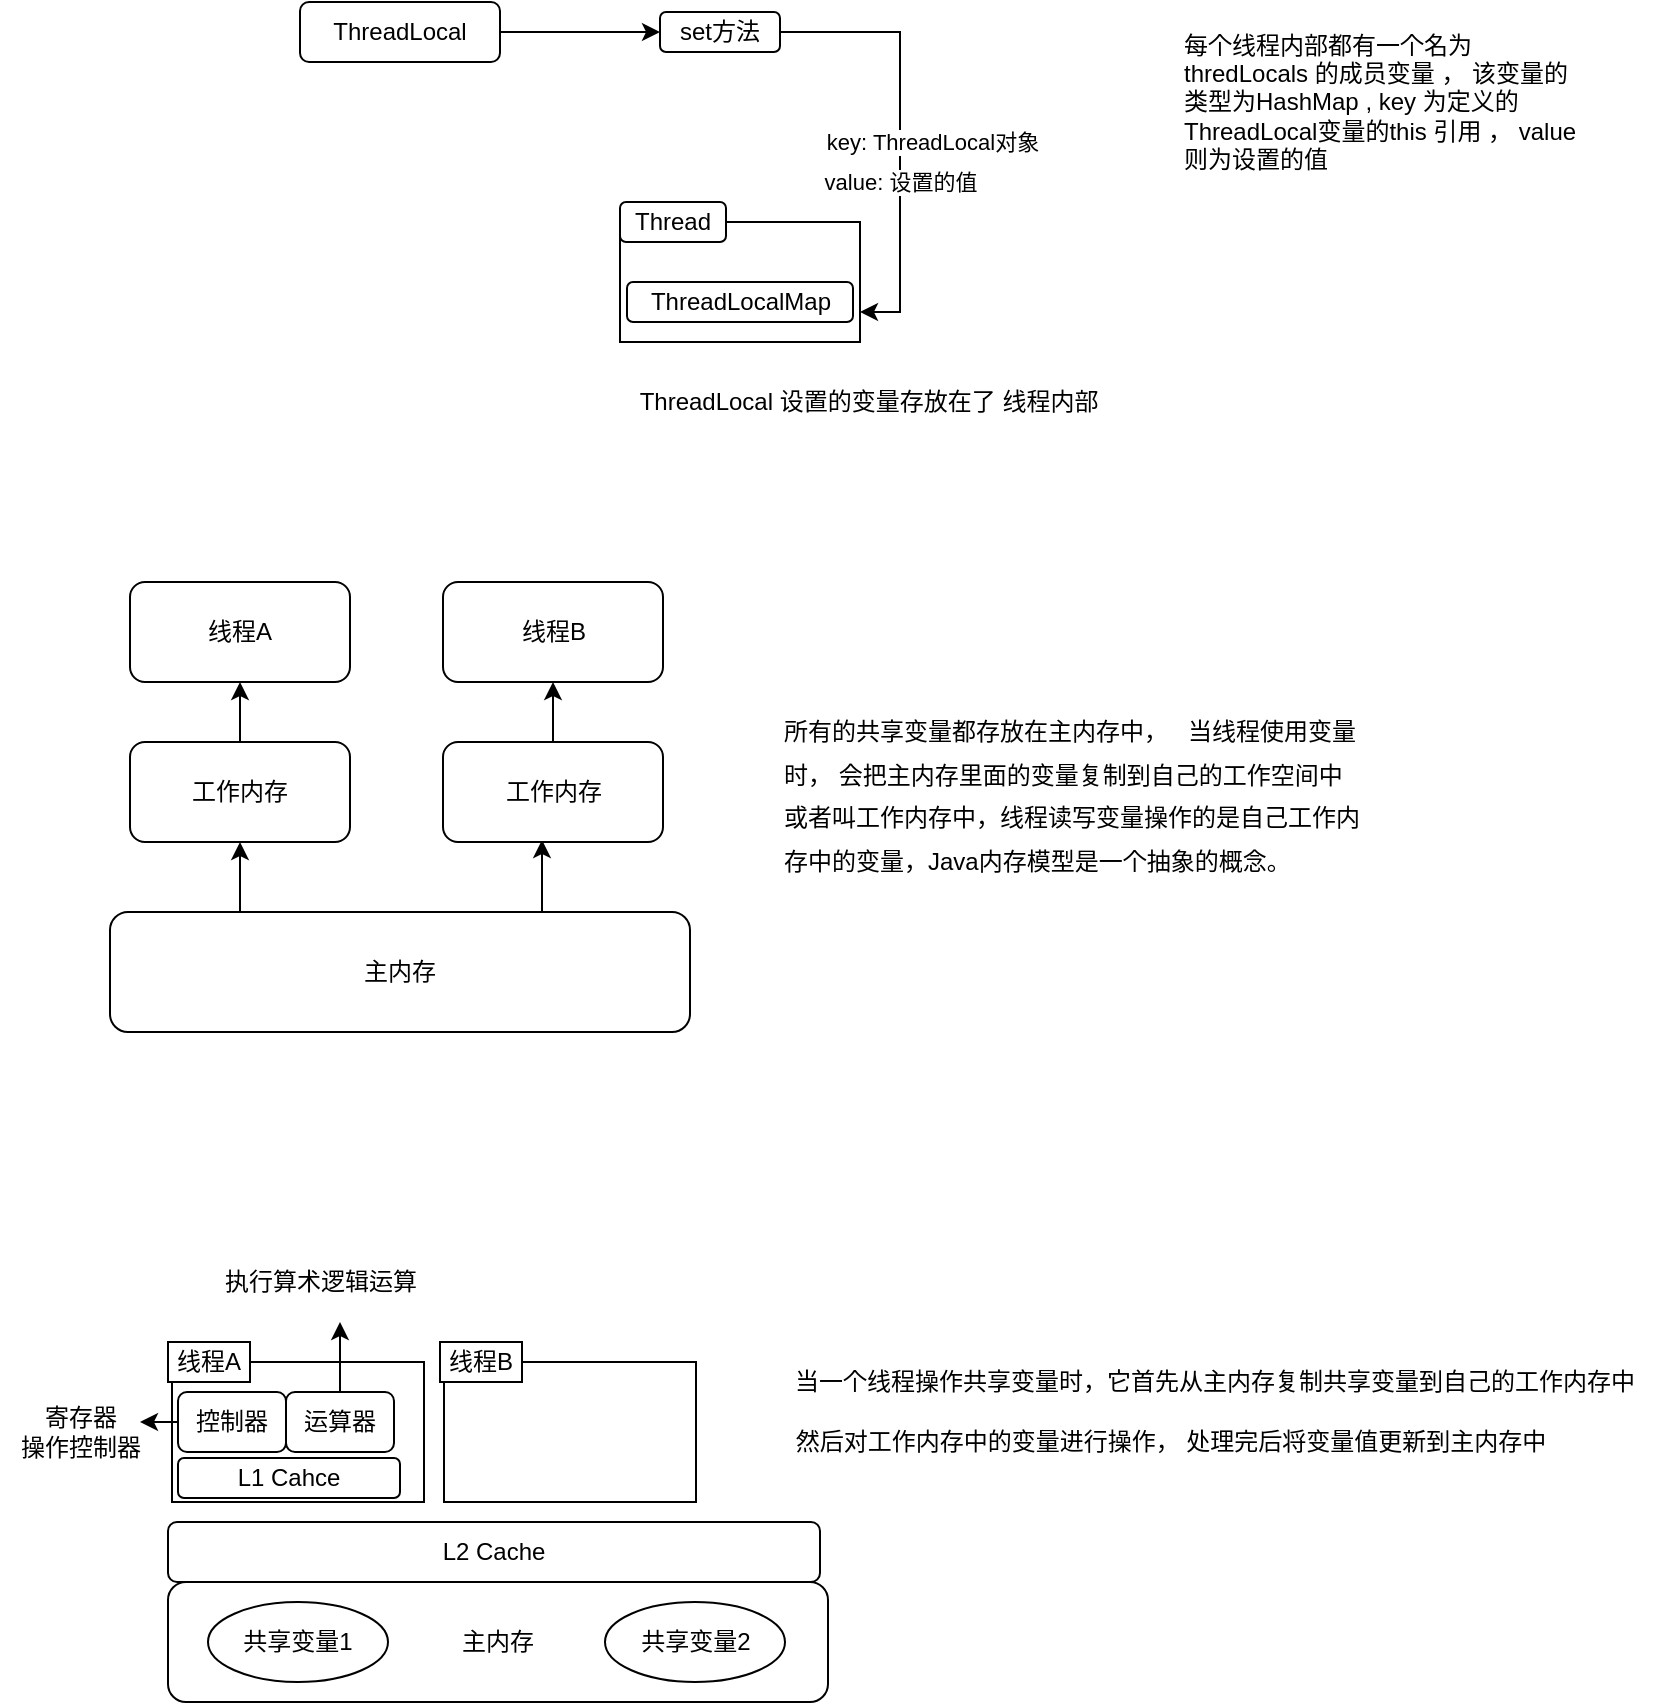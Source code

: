 <mxfile version="14.9.4" type="github"><diagram id="Rxotb_wk2aPIgc0Fl-tH" name="第 1 页"><mxGraphModel dx="806" dy="522" grid="1" gridSize="10" guides="1" tooltips="1" connect="1" arrows="1" fold="1" page="1" pageScale="1" pageWidth="827" pageHeight="1169" math="0" shadow="0"><root><mxCell id="0"/><mxCell id="1" parent="0"/><mxCell id="UCDx3bMuPGinTcXjJKAO-4" value="" style="rounded=0;whiteSpace=wrap;html=1;" vertex="1" parent="1"><mxGeometry x="310" y="270" width="120" height="60" as="geometry"/></mxCell><mxCell id="UCDx3bMuPGinTcXjJKAO-7" style="edgeStyle=orthogonalEdgeStyle;rounded=0;orthogonalLoop=1;jettySize=auto;html=1;exitX=1;exitY=0.5;exitDx=0;exitDy=0;" edge="1" parent="1" source="UCDx3bMuPGinTcXjJKAO-1"><mxGeometry relative="1" as="geometry"><mxPoint x="330" y="175" as="targetPoint"/></mxGeometry></mxCell><mxCell id="UCDx3bMuPGinTcXjJKAO-1" value="ThreadLocal" style="rounded=1;whiteSpace=wrap;html=1;" vertex="1" parent="1"><mxGeometry x="150" y="160" width="100" height="30" as="geometry"/></mxCell><mxCell id="UCDx3bMuPGinTcXjJKAO-3" value="Thread" style="rounded=1;whiteSpace=wrap;html=1;" vertex="1" parent="1"><mxGeometry x="310" y="260" width="53" height="20" as="geometry"/></mxCell><mxCell id="UCDx3bMuPGinTcXjJKAO-5" value="ThreadLocalMap" style="rounded=1;whiteSpace=wrap;html=1;" vertex="1" parent="1"><mxGeometry x="313.5" y="300" width="113" height="20" as="geometry"/></mxCell><mxCell id="UCDx3bMuPGinTcXjJKAO-9" style="edgeStyle=orthogonalEdgeStyle;rounded=0;orthogonalLoop=1;jettySize=auto;html=1;exitX=1;exitY=0.5;exitDx=0;exitDy=0;entryX=1;entryY=0.75;entryDx=0;entryDy=0;" edge="1" parent="1" source="UCDx3bMuPGinTcXjJKAO-8" target="UCDx3bMuPGinTcXjJKAO-4"><mxGeometry relative="1" as="geometry"/></mxCell><mxCell id="UCDx3bMuPGinTcXjJKAO-10" value="key: ThreadLocal对象" style="edgeLabel;html=1;align=center;verticalAlign=middle;resizable=0;points=[];" vertex="1" connectable="0" parent="UCDx3bMuPGinTcXjJKAO-9"><mxGeometry x="0.318" y="-2" relative="1" as="geometry"><mxPoint x="18" y="-30" as="offset"/></mxGeometry></mxCell><mxCell id="UCDx3bMuPGinTcXjJKAO-11" value="value: 设置的值" style="edgeLabel;html=1;align=center;verticalAlign=middle;resizable=0;points=[];" vertex="1" connectable="0" parent="UCDx3bMuPGinTcXjJKAO-9"><mxGeometry x="0.446" relative="1" as="geometry"><mxPoint y="-24" as="offset"/></mxGeometry></mxCell><mxCell id="UCDx3bMuPGinTcXjJKAO-8" value="set方法" style="rounded=1;whiteSpace=wrap;html=1;" vertex="1" parent="1"><mxGeometry x="330" y="165" width="60" height="20" as="geometry"/></mxCell><mxCell id="UCDx3bMuPGinTcXjJKAO-12" value="ThreadLocal 设置的变量存放在了 线程内部" style="text;html=1;align=center;verticalAlign=middle;resizable=0;points=[];autosize=1;strokeColor=none;" vertex="1" parent="1"><mxGeometry x="313.5" y="350" width="240" height="20" as="geometry"/></mxCell><mxCell id="UCDx3bMuPGinTcXjJKAO-13" value="每个线程内部都有一个名为thredLocals 的成员变量 ， 该变量的类型为HashMap , key 为定义的ThreadLocal变量的this 引用 ， value则为设置的值" style="text;html=1;strokeColor=none;fillColor=none;align=left;verticalAlign=middle;whiteSpace=wrap;rounded=0;" vertex="1" parent="1"><mxGeometry x="590" y="190" width="200" height="40" as="geometry"/></mxCell><mxCell id="UCDx3bMuPGinTcXjJKAO-20" style="edgeStyle=orthogonalEdgeStyle;rounded=0;orthogonalLoop=1;jettySize=auto;html=1;exitX=0.25;exitY=0;exitDx=0;exitDy=0;entryX=0.5;entryY=1;entryDx=0;entryDy=0;" edge="1" parent="1" source="UCDx3bMuPGinTcXjJKAO-15" target="UCDx3bMuPGinTcXjJKAO-16"><mxGeometry relative="1" as="geometry"/></mxCell><mxCell id="UCDx3bMuPGinTcXjJKAO-22" style="edgeStyle=orthogonalEdgeStyle;rounded=0;orthogonalLoop=1;jettySize=auto;html=1;exitX=0.75;exitY=0;exitDx=0;exitDy=0;entryX=0.45;entryY=0.98;entryDx=0;entryDy=0;entryPerimeter=0;" edge="1" parent="1" source="UCDx3bMuPGinTcXjJKAO-15" target="UCDx3bMuPGinTcXjJKAO-18"><mxGeometry relative="1" as="geometry"/></mxCell><mxCell id="UCDx3bMuPGinTcXjJKAO-15" value="主内存" style="rounded=1;whiteSpace=wrap;html=1;align=center;" vertex="1" parent="1"><mxGeometry x="55" y="615" width="290" height="60" as="geometry"/></mxCell><mxCell id="UCDx3bMuPGinTcXjJKAO-21" style="edgeStyle=orthogonalEdgeStyle;rounded=0;orthogonalLoop=1;jettySize=auto;html=1;exitX=0.5;exitY=0;exitDx=0;exitDy=0;entryX=0.5;entryY=1;entryDx=0;entryDy=0;" edge="1" parent="1" source="UCDx3bMuPGinTcXjJKAO-16" target="UCDx3bMuPGinTcXjJKAO-17"><mxGeometry relative="1" as="geometry"/></mxCell><mxCell id="UCDx3bMuPGinTcXjJKAO-16" value="工作内存" style="rounded=1;whiteSpace=wrap;html=1;align=center;" vertex="1" parent="1"><mxGeometry x="65" y="530" width="110" height="50" as="geometry"/></mxCell><mxCell id="UCDx3bMuPGinTcXjJKAO-17" value="线程A" style="rounded=1;whiteSpace=wrap;html=1;align=center;" vertex="1" parent="1"><mxGeometry x="65" y="450" width="110" height="50" as="geometry"/></mxCell><mxCell id="UCDx3bMuPGinTcXjJKAO-23" style="edgeStyle=orthogonalEdgeStyle;rounded=0;orthogonalLoop=1;jettySize=auto;html=1;exitX=0.5;exitY=0;exitDx=0;exitDy=0;entryX=0.5;entryY=1;entryDx=0;entryDy=0;" edge="1" parent="1" source="UCDx3bMuPGinTcXjJKAO-18" target="UCDx3bMuPGinTcXjJKAO-19"><mxGeometry relative="1" as="geometry"/></mxCell><mxCell id="UCDx3bMuPGinTcXjJKAO-18" value="工作内存" style="rounded=1;whiteSpace=wrap;html=1;align=center;" vertex="1" parent="1"><mxGeometry x="221.5" y="530" width="110" height="50" as="geometry"/></mxCell><mxCell id="UCDx3bMuPGinTcXjJKAO-19" value="线程B" style="rounded=1;whiteSpace=wrap;html=1;align=center;" vertex="1" parent="1"><mxGeometry x="221.5" y="450" width="110" height="50" as="geometry"/></mxCell><mxCell id="UCDx3bMuPGinTcXjJKAO-24" value="&lt;p style=&quot;line-height: 180%&quot;&gt;所有的共享变量都存放在主内存中，&amp;nbsp; &amp;nbsp;当线程使用变量时， 会把主内存里面的变量复制到自己的工作空间中或者叫工作内存中，线程读写变量操作的是自己工作内存中的变量，Java内存模型是一个抽象的概念。&lt;/p&gt;" style="text;html=1;strokeColor=none;fillColor=none;align=left;verticalAlign=top;whiteSpace=wrap;rounded=0;spacingTop=3;" vertex="1" parent="1"><mxGeometry x="390" y="492.5" width="290" height="125" as="geometry"/></mxCell><mxCell id="UCDx3bMuPGinTcXjJKAO-25" value="主内存" style="rounded=1;whiteSpace=wrap;html=1;align=center;verticalAlign=middle;" vertex="1" parent="1"><mxGeometry x="84" y="950" width="330" height="60" as="geometry"/></mxCell><mxCell id="UCDx3bMuPGinTcXjJKAO-26" value="共享变量1" style="ellipse;whiteSpace=wrap;html=1;align=center;verticalAlign=middle;" vertex="1" parent="1"><mxGeometry x="104" y="960" width="90" height="40" as="geometry"/></mxCell><mxCell id="UCDx3bMuPGinTcXjJKAO-27" value="共享变量2" style="ellipse;whiteSpace=wrap;html=1;align=center;verticalAlign=middle;" vertex="1" parent="1"><mxGeometry x="302.5" y="960" width="90" height="40" as="geometry"/></mxCell><mxCell id="UCDx3bMuPGinTcXjJKAO-28" value="L2 Cache" style="rounded=1;whiteSpace=wrap;html=1;align=center;verticalAlign=middle;" vertex="1" parent="1"><mxGeometry x="84" y="920" width="326" height="30" as="geometry"/></mxCell><mxCell id="UCDx3bMuPGinTcXjJKAO-29" value="" style="rounded=0;whiteSpace=wrap;html=1;align=center;verticalAlign=middle;" vertex="1" parent="1"><mxGeometry x="86" y="840" width="126" height="70" as="geometry"/></mxCell><mxCell id="UCDx3bMuPGinTcXjJKAO-30" value="线程A" style="rounded=0;whiteSpace=wrap;html=1;align=center;verticalAlign=middle;" vertex="1" parent="1"><mxGeometry x="84" y="830" width="41" height="20" as="geometry"/></mxCell><mxCell id="UCDx3bMuPGinTcXjJKAO-31" value="" style="rounded=0;whiteSpace=wrap;html=1;align=center;verticalAlign=middle;" vertex="1" parent="1"><mxGeometry x="222" y="840" width="126" height="70" as="geometry"/></mxCell><mxCell id="UCDx3bMuPGinTcXjJKAO-32" value="线程B" style="rounded=0;whiteSpace=wrap;html=1;align=center;verticalAlign=middle;" vertex="1" parent="1"><mxGeometry x="220" y="830" width="41" height="20" as="geometry"/></mxCell><mxCell id="UCDx3bMuPGinTcXjJKAO-36" style="edgeStyle=orthogonalEdgeStyle;rounded=0;orthogonalLoop=1;jettySize=auto;html=1;exitX=0;exitY=0.5;exitDx=0;exitDy=0;" edge="1" parent="1" source="UCDx3bMuPGinTcXjJKAO-33"><mxGeometry relative="1" as="geometry"><mxPoint x="70" y="870" as="targetPoint"/></mxGeometry></mxCell><mxCell id="UCDx3bMuPGinTcXjJKAO-33" value="控制器" style="rounded=1;whiteSpace=wrap;html=1;align=center;verticalAlign=middle;" vertex="1" parent="1"><mxGeometry x="89" y="855" width="54" height="30" as="geometry"/></mxCell><mxCell id="UCDx3bMuPGinTcXjJKAO-38" style="edgeStyle=orthogonalEdgeStyle;rounded=0;orthogonalLoop=1;jettySize=auto;html=1;exitX=0.5;exitY=0;exitDx=0;exitDy=0;" edge="1" parent="1" source="UCDx3bMuPGinTcXjJKAO-34"><mxGeometry relative="1" as="geometry"><mxPoint x="170" y="820" as="targetPoint"/></mxGeometry></mxCell><mxCell id="UCDx3bMuPGinTcXjJKAO-34" value="运算器" style="rounded=1;whiteSpace=wrap;html=1;align=center;verticalAlign=middle;" vertex="1" parent="1"><mxGeometry x="143" y="855" width="54" height="30" as="geometry"/></mxCell><mxCell id="UCDx3bMuPGinTcXjJKAO-35" value="L1 Cahce" style="rounded=1;whiteSpace=wrap;html=1;align=center;verticalAlign=middle;" vertex="1" parent="1"><mxGeometry x="89" y="888" width="111" height="20" as="geometry"/></mxCell><mxCell id="UCDx3bMuPGinTcXjJKAO-37" value="寄存器&lt;br&gt;操作控制器" style="text;html=1;align=center;verticalAlign=middle;resizable=0;points=[];autosize=1;strokeColor=none;" vertex="1" parent="1"><mxGeometry y="860" width="80" height="30" as="geometry"/></mxCell><mxCell id="UCDx3bMuPGinTcXjJKAO-39" value="执行算术逻辑运算" style="text;html=1;align=center;verticalAlign=middle;resizable=0;points=[];autosize=1;strokeColor=none;" vertex="1" parent="1"><mxGeometry x="105" y="790" width="110" height="20" as="geometry"/></mxCell><mxCell id="UCDx3bMuPGinTcXjJKAO-40" value="当一个线程操作共享变量时，它首先从主内存复制共享变量到自己的工作内存中" style="text;html=1;align=center;verticalAlign=middle;resizable=0;points=[];autosize=1;strokeColor=none;" vertex="1" parent="1"><mxGeometry x="387" y="840" width="440" height="20" as="geometry"/></mxCell><mxCell id="UCDx3bMuPGinTcXjJKAO-41" value="然后对工作内存中的变量进行操作， 处理完后将变量值更新到主内存中" style="text;html=1;align=center;verticalAlign=middle;resizable=0;points=[];autosize=1;strokeColor=none;" vertex="1" parent="1"><mxGeometry x="390" y="870" width="390" height="20" as="geometry"/></mxCell></root></mxGraphModel></diagram></mxfile>